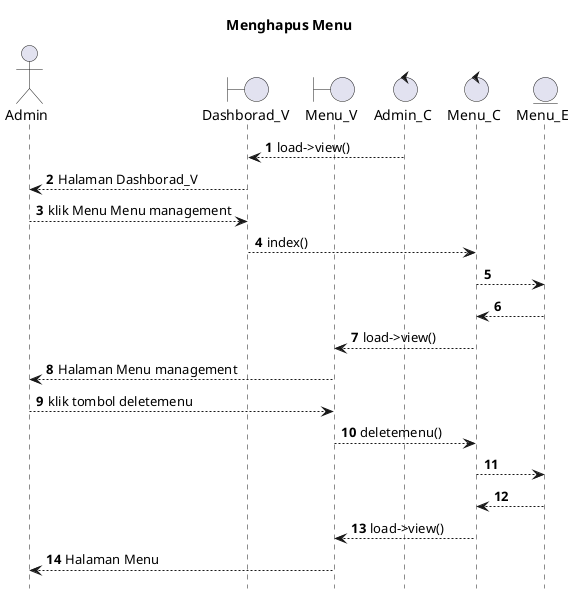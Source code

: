@startuml

autonumber
hide footbox
title Menghapus Menu

Actor Admin
boundary Dashborad_V
boundary Menu_V
control Admin_C
control Menu_C
Entity Menu_E

Admin_C --> Dashborad_V: load->view()
Dashborad_V --> Admin: Halaman Dashborad_V
Admin --> Dashborad_V: klik Menu Menu management
Dashborad_V --> Menu_C: index()
Menu_C --> Menu_E:
    
    Menu_E --> Menu_C:
    Menu_C --> Menu_V: load->view()
    Menu_V --> Admin: Halaman Menu management

Admin --> Menu_V: klik tombol deletemenu
Menu_V --> Menu_C: deletemenu()
Menu_C --> Menu_E:
  
    Menu_E --> Menu_C:
    Menu_C --> Menu_V: load->view()
    Menu_V --> Admin: Halaman Menu

@enduml